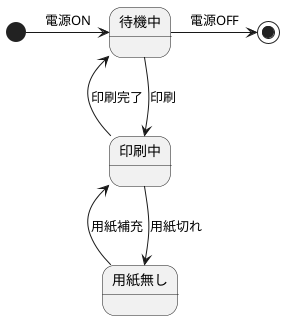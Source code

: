 @startuml プリンタ
    ' left to right direction

    [*] -right-> 待機中 : 電源ON
    待機中 -right-> [*] : 電源OFF

    待機中 --> 印刷中 : 印刷
    待機中 <-- 印刷中 : 印刷完了
    印刷中 --> 用紙無し : 用紙切れ
    印刷中 <-- 用紙無し : 用紙補充

@enduml
